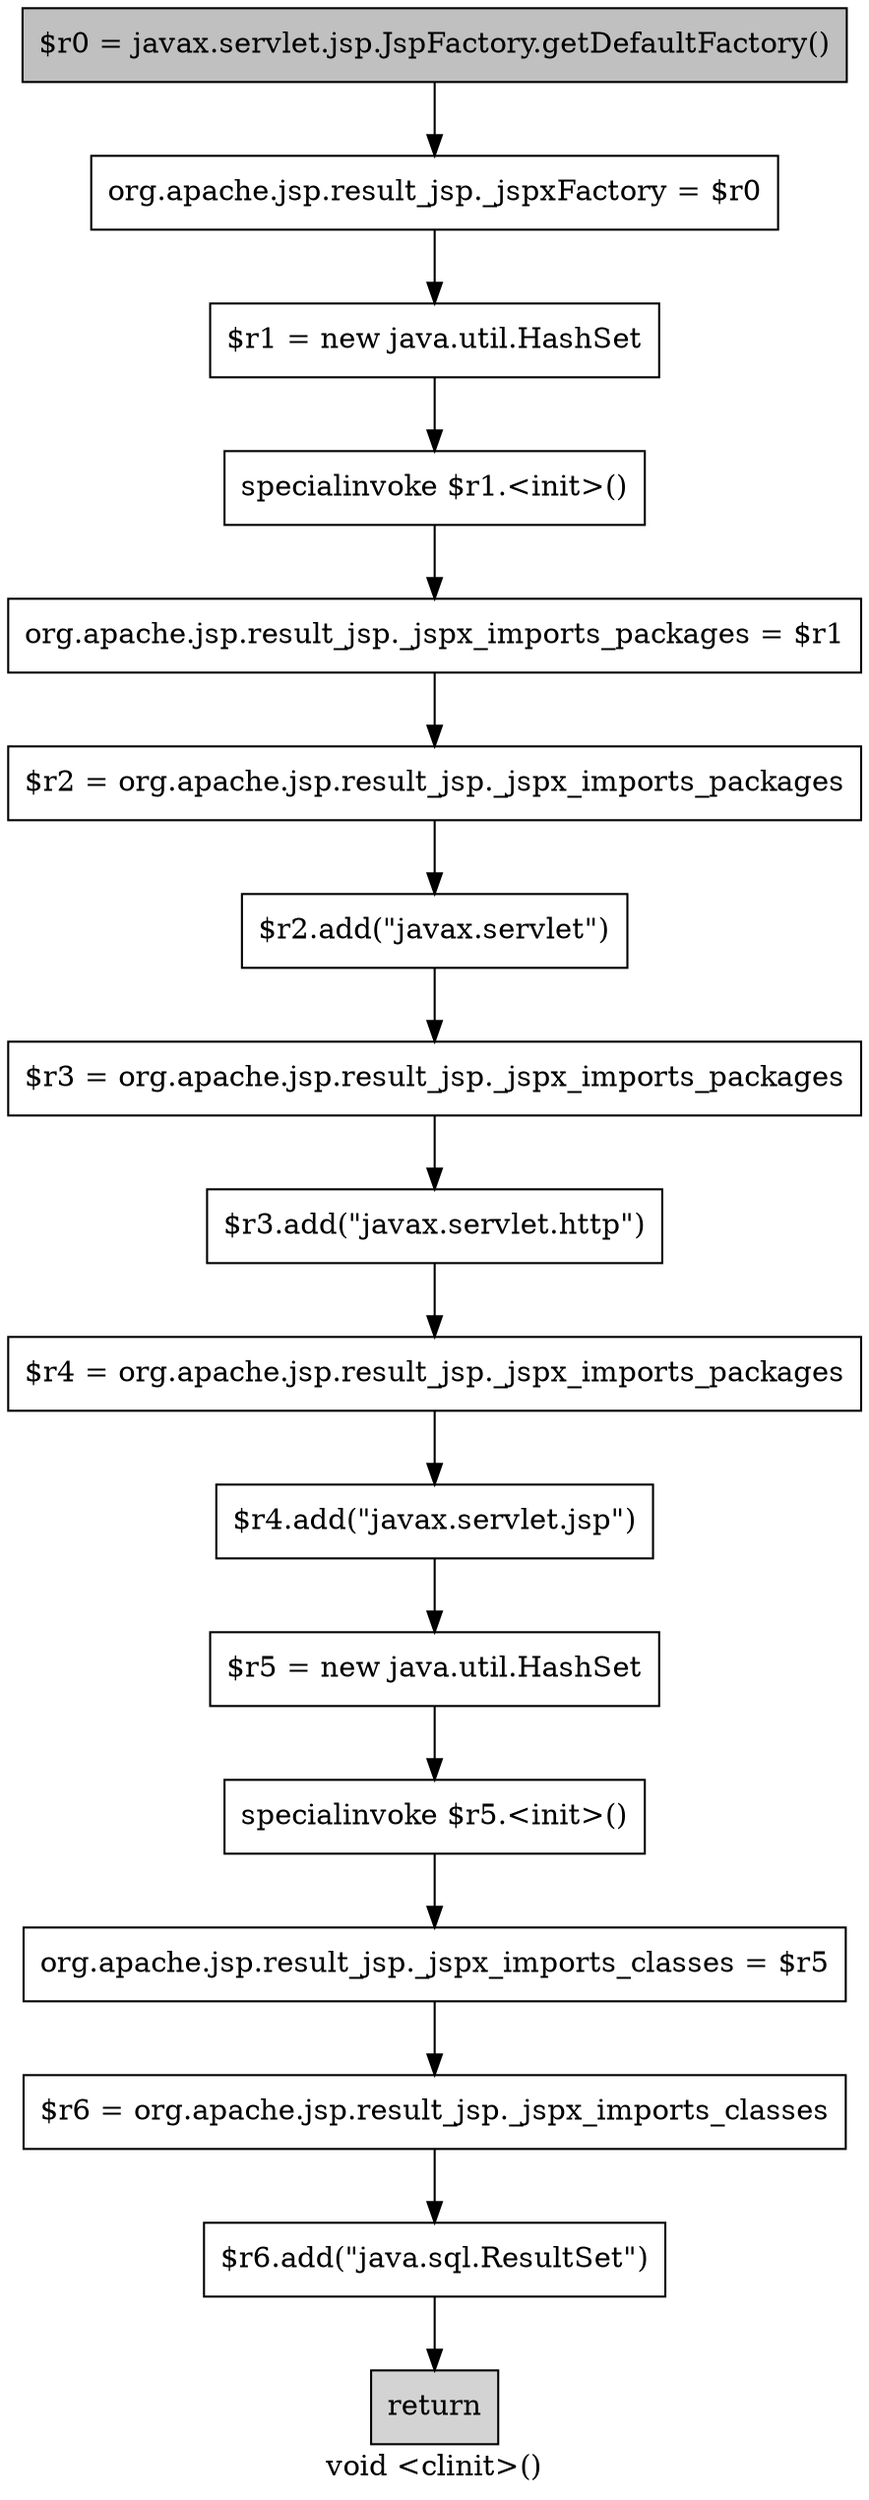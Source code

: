 digraph "void <clinit>()" {
    label="void <clinit>()";
    node [shape=box];
    "0" [style=filled,fillcolor=gray,label="$r0 = javax.servlet.jsp.JspFactory.getDefaultFactory()",];
    "1" [label="org.apache.jsp.result_jsp._jspxFactory = $r0",];
    "0"->"1";
    "2" [label="$r1 = new java.util.HashSet",];
    "1"->"2";
    "3" [label="specialinvoke $r1.<init>()",];
    "2"->"3";
    "4" [label="org.apache.jsp.result_jsp._jspx_imports_packages = $r1",];
    "3"->"4";
    "5" [label="$r2 = org.apache.jsp.result_jsp._jspx_imports_packages",];
    "4"->"5";
    "6" [label="$r2.add(\"javax.servlet\")",];
    "5"->"6";
    "7" [label="$r3 = org.apache.jsp.result_jsp._jspx_imports_packages",];
    "6"->"7";
    "8" [label="$r3.add(\"javax.servlet.http\")",];
    "7"->"8";
    "9" [label="$r4 = org.apache.jsp.result_jsp._jspx_imports_packages",];
    "8"->"9";
    "10" [label="$r4.add(\"javax.servlet.jsp\")",];
    "9"->"10";
    "11" [label="$r5 = new java.util.HashSet",];
    "10"->"11";
    "12" [label="specialinvoke $r5.<init>()",];
    "11"->"12";
    "13" [label="org.apache.jsp.result_jsp._jspx_imports_classes = $r5",];
    "12"->"13";
    "14" [label="$r6 = org.apache.jsp.result_jsp._jspx_imports_classes",];
    "13"->"14";
    "15" [label="$r6.add(\"java.sql.ResultSet\")",];
    "14"->"15";
    "16" [style=filled,fillcolor=lightgray,label="return",];
    "15"->"16";
}
